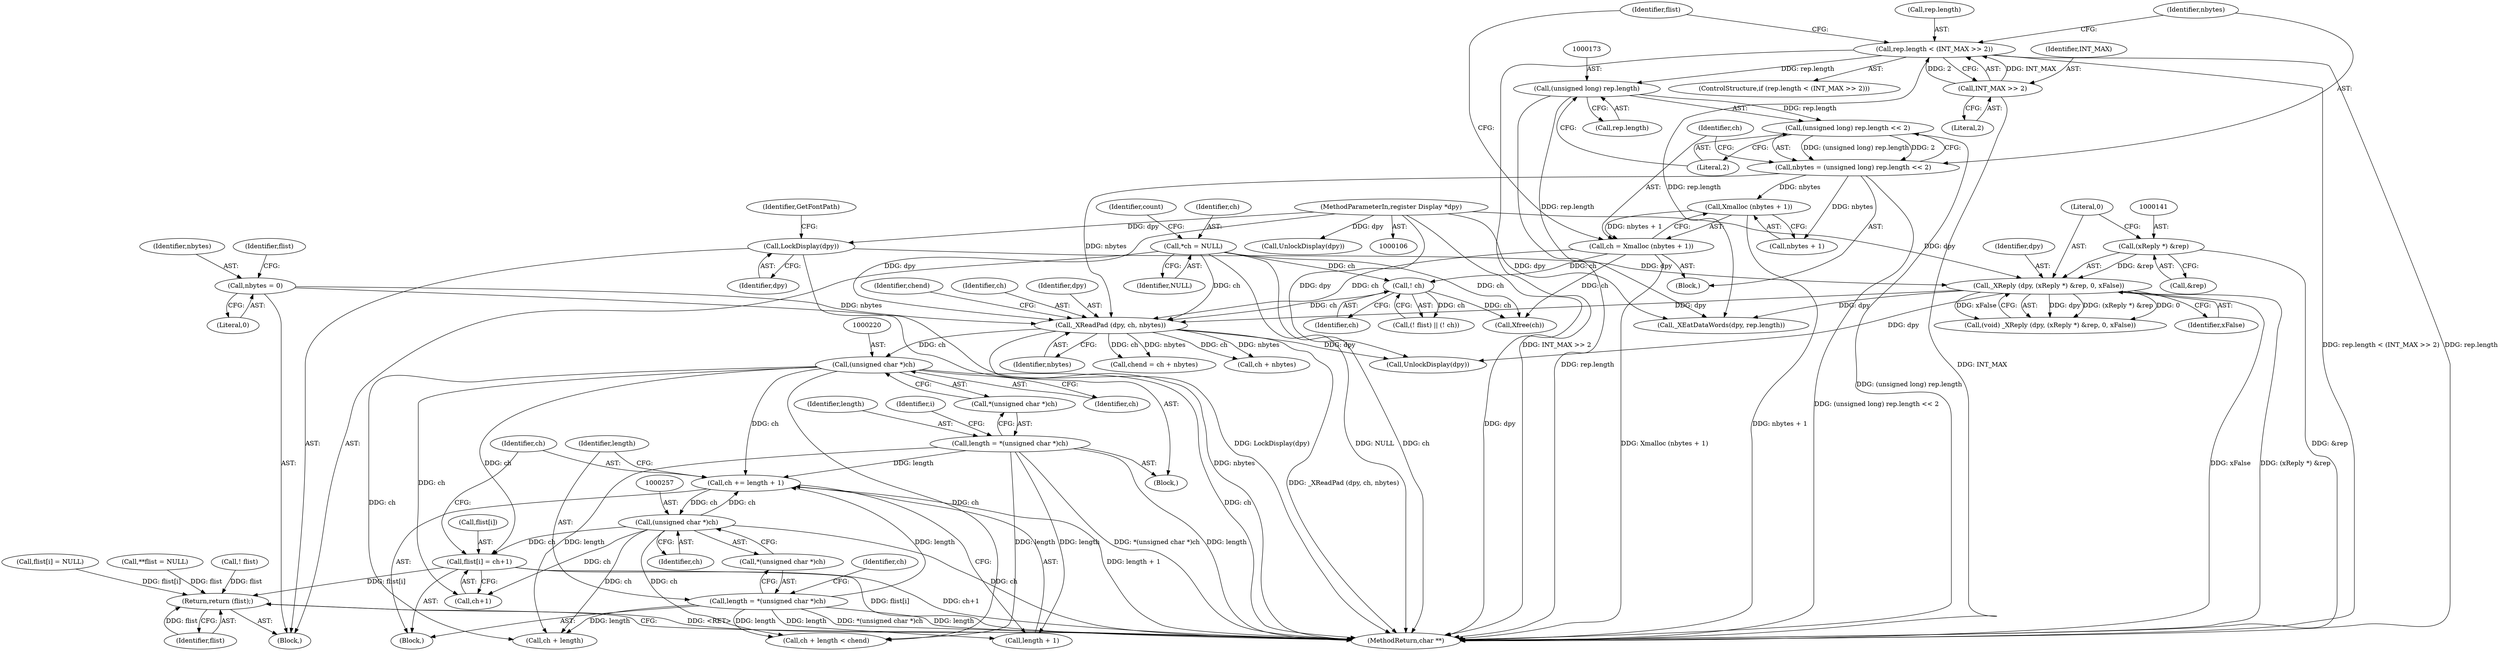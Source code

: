 digraph "0_libx11_dbf72805fd9d7b1846fe9a11b46f3994bfc27fea@array" {
"1000241" [label="(Call,flist[i] = ch+1)"];
"1000219" [label="(Call,(unsigned char *)ch)"];
"1000207" [label="(Call,_XReadPad (dpy, ch, nbytes))"];
"1000138" [label="(Call,_XReply (dpy, (xReply *) &rep, 0, xFalse))"];
"1000131" [label="(Call,LockDisplay(dpy))"];
"1000107" [label="(MethodParameterIn,register Display *dpy)"];
"1000140" [label="(Call,(xReply *) &rep)"];
"1000178" [label="(Call,ch = Xmalloc (nbytes + 1))"];
"1000180" [label="(Call,Xmalloc (nbytes + 1))"];
"1000169" [label="(Call,nbytes = (unsigned long) rep.length << 2)"];
"1000171" [label="(Call,(unsigned long) rep.length << 2)"];
"1000172" [label="(Call,(unsigned long) rep.length)"];
"1000161" [label="(Call,rep.length < (INT_MAX >> 2))"];
"1000165" [label="(Call,INT_MAX >> 2)"];
"1000188" [label="(Call,! ch)"];
"1000120" [label="(Call,*ch = NULL)"];
"1000112" [label="(Call,nbytes = 0)"];
"1000256" [label="(Call,(unsigned char *)ch)"];
"1000248" [label="(Call,ch += length + 1)"];
"1000216" [label="(Call,length = *(unsigned char *)ch)"];
"1000253" [label="(Call,length = *(unsigned char *)ch)"];
"1000278" [label="(Return,return (flist);)"];
"1000122" [label="(Identifier,NULL)"];
"1000109" [label="(Block,)"];
"1000131" [label="(Call,LockDisplay(dpy))"];
"1000174" [label="(Call,rep.length)"];
"1000209" [label="(Identifier,ch)"];
"1000216" [label="(Call,length = *(unsigned char *)ch)"];
"1000235" [label="(Call,ch + length < chend)"];
"1000138" [label="(Call,_XReply (dpy, (xReply *) &rep, 0, xFalse))"];
"1000213" [label="(Call,ch + nbytes)"];
"1000211" [label="(Call,chend = ch + nbytes)"];
"1000171" [label="(Call,(unsigned long) rep.length << 2)"];
"1000279" [label="(Identifier,flist)"];
"1000278" [label="(Return,return (flist);)"];
"1000193" [label="(Call,Xfree(ch))"];
"1000236" [label="(Call,ch + length)"];
"1000140" [label="(Call,(xReply *) &rep)"];
"1000250" [label="(Call,length + 1)"];
"1000218" [label="(Call,*(unsigned char *)ch)"];
"1000255" [label="(Call,*(unsigned char *)ch)"];
"1000208" [label="(Identifier,dpy)"];
"1000179" [label="(Identifier,ch)"];
"1000160" [label="(ControlStructure,if (rep.length < (INT_MAX >> 2)))"];
"1000120" [label="(Call,*ch = NULL)"];
"1000169" [label="(Call,nbytes = (unsigned long) rep.length << 2)"];
"1000167" [label="(Literal,2)"];
"1000136" [label="(Call,(void) _XReply (dpy, (xReply *) &rep, 0, xFalse))"];
"1000116" [label="(Call,**flist = NULL)"];
"1000181" [label="(Call,nbytes + 1)"];
"1000177" [label="(Literal,2)"];
"1000180" [label="(Call,Xmalloc (nbytes + 1))"];
"1000142" [label="(Call,&rep)"];
"1000253" [label="(Call,length = *(unsigned char *)ch)"];
"1000189" [label="(Identifier,ch)"];
"1000212" [label="(Identifier,chend)"];
"1000113" [label="(Identifier,nbytes)"];
"1000187" [label="(Identifier,flist)"];
"1000114" [label="(Literal,0)"];
"1000242" [label="(Call,flist[i])"];
"1000224" [label="(Identifier,i)"];
"1000132" [label="(Identifier,dpy)"];
"1000170" [label="(Identifier,nbytes)"];
"1000150" [label="(Block,)"];
"1000112" [label="(Call,nbytes = 0)"];
"1000117" [label="(Identifier,flist)"];
"1000161" [label="(Call,rep.length < (INT_MAX >> 2))"];
"1000256" [label="(Call,(unsigned char *)ch)"];
"1000195" [label="(Call,_XEatDataWords(dpy, rep.length))"];
"1000249" [label="(Identifier,ch)"];
"1000254" [label="(Identifier,length)"];
"1000219" [label="(Call,(unsigned char *)ch)"];
"1000188" [label="(Call,! ch)"];
"1000240" [label="(Block,)"];
"1000165" [label="(Call,INT_MAX >> 2)"];
"1000245" [label="(Call,ch+1)"];
"1000248" [label="(Call,ch += length + 1)"];
"1000166" [label="(Identifier,INT_MAX)"];
"1000134" [label="(Identifier,GetFontPath)"];
"1000280" [label="(MethodReturn,char **)"];
"1000221" [label="(Identifier,ch)"];
"1000172" [label="(Call,(unsigned long) rep.length)"];
"1000217" [label="(Identifier,length)"];
"1000162" [label="(Call,rep.length)"];
"1000185" [label="(Call,(! flist) || (! ch))"];
"1000207" [label="(Call,_XReadPad (dpy, ch, nbytes))"];
"1000275" [label="(Call,UnlockDisplay(dpy))"];
"1000178" [label="(Call,ch = Xmalloc (nbytes + 1))"];
"1000261" [label="(Identifier,ch)"];
"1000139" [label="(Identifier,dpy)"];
"1000186" [label="(Call,! flist)"];
"1000144" [label="(Literal,0)"];
"1000210" [label="(Identifier,nbytes)"];
"1000241" [label="(Call,flist[i] = ch+1)"];
"1000121" [label="(Identifier,ch)"];
"1000126" [label="(Identifier,count)"];
"1000168" [label="(Block,)"];
"1000107" [label="(MethodParameterIn,register Display *dpy)"];
"1000200" [label="(Call,UnlockDisplay(dpy))"];
"1000258" [label="(Identifier,ch)"];
"1000145" [label="(Identifier,xFalse)"];
"1000266" [label="(Call,flist[i] = NULL)"];
"1000241" -> "1000240"  [label="AST: "];
"1000241" -> "1000245"  [label="CFG: "];
"1000242" -> "1000241"  [label="AST: "];
"1000245" -> "1000241"  [label="AST: "];
"1000249" -> "1000241"  [label="CFG: "];
"1000241" -> "1000280"  [label="DDG: flist[i]"];
"1000241" -> "1000280"  [label="DDG: ch+1"];
"1000219" -> "1000241"  [label="DDG: ch"];
"1000256" -> "1000241"  [label="DDG: ch"];
"1000241" -> "1000278"  [label="DDG: flist[i]"];
"1000219" -> "1000218"  [label="AST: "];
"1000219" -> "1000221"  [label="CFG: "];
"1000220" -> "1000219"  [label="AST: "];
"1000221" -> "1000219"  [label="AST: "];
"1000218" -> "1000219"  [label="CFG: "];
"1000219" -> "1000280"  [label="DDG: ch"];
"1000207" -> "1000219"  [label="DDG: ch"];
"1000219" -> "1000235"  [label="DDG: ch"];
"1000219" -> "1000236"  [label="DDG: ch"];
"1000219" -> "1000245"  [label="DDG: ch"];
"1000219" -> "1000248"  [label="DDG: ch"];
"1000207" -> "1000150"  [label="AST: "];
"1000207" -> "1000210"  [label="CFG: "];
"1000208" -> "1000207"  [label="AST: "];
"1000209" -> "1000207"  [label="AST: "];
"1000210" -> "1000207"  [label="AST: "];
"1000212" -> "1000207"  [label="CFG: "];
"1000207" -> "1000280"  [label="DDG: _XReadPad (dpy, ch, nbytes)"];
"1000138" -> "1000207"  [label="DDG: dpy"];
"1000107" -> "1000207"  [label="DDG: dpy"];
"1000178" -> "1000207"  [label="DDG: ch"];
"1000188" -> "1000207"  [label="DDG: ch"];
"1000120" -> "1000207"  [label="DDG: ch"];
"1000112" -> "1000207"  [label="DDG: nbytes"];
"1000169" -> "1000207"  [label="DDG: nbytes"];
"1000207" -> "1000211"  [label="DDG: ch"];
"1000207" -> "1000211"  [label="DDG: nbytes"];
"1000207" -> "1000213"  [label="DDG: ch"];
"1000207" -> "1000213"  [label="DDG: nbytes"];
"1000207" -> "1000275"  [label="DDG: dpy"];
"1000138" -> "1000136"  [label="AST: "];
"1000138" -> "1000145"  [label="CFG: "];
"1000139" -> "1000138"  [label="AST: "];
"1000140" -> "1000138"  [label="AST: "];
"1000144" -> "1000138"  [label="AST: "];
"1000145" -> "1000138"  [label="AST: "];
"1000136" -> "1000138"  [label="CFG: "];
"1000138" -> "1000280"  [label="DDG: (xReply *) &rep"];
"1000138" -> "1000280"  [label="DDG: xFalse"];
"1000138" -> "1000136"  [label="DDG: dpy"];
"1000138" -> "1000136"  [label="DDG: (xReply *) &rep"];
"1000138" -> "1000136"  [label="DDG: 0"];
"1000138" -> "1000136"  [label="DDG: xFalse"];
"1000131" -> "1000138"  [label="DDG: dpy"];
"1000107" -> "1000138"  [label="DDG: dpy"];
"1000140" -> "1000138"  [label="DDG: &rep"];
"1000138" -> "1000195"  [label="DDG: dpy"];
"1000138" -> "1000275"  [label="DDG: dpy"];
"1000131" -> "1000109"  [label="AST: "];
"1000131" -> "1000132"  [label="CFG: "];
"1000132" -> "1000131"  [label="AST: "];
"1000134" -> "1000131"  [label="CFG: "];
"1000131" -> "1000280"  [label="DDG: LockDisplay(dpy)"];
"1000107" -> "1000131"  [label="DDG: dpy"];
"1000107" -> "1000106"  [label="AST: "];
"1000107" -> "1000280"  [label="DDG: dpy"];
"1000107" -> "1000195"  [label="DDG: dpy"];
"1000107" -> "1000200"  [label="DDG: dpy"];
"1000107" -> "1000275"  [label="DDG: dpy"];
"1000140" -> "1000142"  [label="CFG: "];
"1000141" -> "1000140"  [label="AST: "];
"1000142" -> "1000140"  [label="AST: "];
"1000144" -> "1000140"  [label="CFG: "];
"1000140" -> "1000280"  [label="DDG: &rep"];
"1000178" -> "1000168"  [label="AST: "];
"1000178" -> "1000180"  [label="CFG: "];
"1000179" -> "1000178"  [label="AST: "];
"1000180" -> "1000178"  [label="AST: "];
"1000187" -> "1000178"  [label="CFG: "];
"1000178" -> "1000280"  [label="DDG: Xmalloc (nbytes + 1)"];
"1000180" -> "1000178"  [label="DDG: nbytes + 1"];
"1000178" -> "1000188"  [label="DDG: ch"];
"1000178" -> "1000193"  [label="DDG: ch"];
"1000180" -> "1000181"  [label="CFG: "];
"1000181" -> "1000180"  [label="AST: "];
"1000180" -> "1000280"  [label="DDG: nbytes + 1"];
"1000169" -> "1000180"  [label="DDG: nbytes"];
"1000169" -> "1000168"  [label="AST: "];
"1000169" -> "1000171"  [label="CFG: "];
"1000170" -> "1000169"  [label="AST: "];
"1000171" -> "1000169"  [label="AST: "];
"1000179" -> "1000169"  [label="CFG: "];
"1000169" -> "1000280"  [label="DDG: (unsigned long) rep.length << 2"];
"1000171" -> "1000169"  [label="DDG: (unsigned long) rep.length"];
"1000171" -> "1000169"  [label="DDG: 2"];
"1000169" -> "1000181"  [label="DDG: nbytes"];
"1000171" -> "1000177"  [label="CFG: "];
"1000172" -> "1000171"  [label="AST: "];
"1000177" -> "1000171"  [label="AST: "];
"1000171" -> "1000280"  [label="DDG: (unsigned long) rep.length"];
"1000172" -> "1000171"  [label="DDG: rep.length"];
"1000172" -> "1000174"  [label="CFG: "];
"1000173" -> "1000172"  [label="AST: "];
"1000174" -> "1000172"  [label="AST: "];
"1000177" -> "1000172"  [label="CFG: "];
"1000172" -> "1000280"  [label="DDG: rep.length"];
"1000161" -> "1000172"  [label="DDG: rep.length"];
"1000172" -> "1000195"  [label="DDG: rep.length"];
"1000161" -> "1000160"  [label="AST: "];
"1000161" -> "1000165"  [label="CFG: "];
"1000162" -> "1000161"  [label="AST: "];
"1000165" -> "1000161"  [label="AST: "];
"1000170" -> "1000161"  [label="CFG: "];
"1000187" -> "1000161"  [label="CFG: "];
"1000161" -> "1000280"  [label="DDG: rep.length"];
"1000161" -> "1000280"  [label="DDG: rep.length < (INT_MAX >> 2)"];
"1000161" -> "1000280"  [label="DDG: INT_MAX >> 2"];
"1000165" -> "1000161"  [label="DDG: INT_MAX"];
"1000165" -> "1000161"  [label="DDG: 2"];
"1000161" -> "1000195"  [label="DDG: rep.length"];
"1000165" -> "1000167"  [label="CFG: "];
"1000166" -> "1000165"  [label="AST: "];
"1000167" -> "1000165"  [label="AST: "];
"1000165" -> "1000280"  [label="DDG: INT_MAX"];
"1000188" -> "1000185"  [label="AST: "];
"1000188" -> "1000189"  [label="CFG: "];
"1000189" -> "1000188"  [label="AST: "];
"1000185" -> "1000188"  [label="CFG: "];
"1000188" -> "1000185"  [label="DDG: ch"];
"1000120" -> "1000188"  [label="DDG: ch"];
"1000188" -> "1000193"  [label="DDG: ch"];
"1000120" -> "1000109"  [label="AST: "];
"1000120" -> "1000122"  [label="CFG: "];
"1000121" -> "1000120"  [label="AST: "];
"1000122" -> "1000120"  [label="AST: "];
"1000126" -> "1000120"  [label="CFG: "];
"1000120" -> "1000280"  [label="DDG: ch"];
"1000120" -> "1000280"  [label="DDG: NULL"];
"1000120" -> "1000193"  [label="DDG: ch"];
"1000112" -> "1000109"  [label="AST: "];
"1000112" -> "1000114"  [label="CFG: "];
"1000113" -> "1000112"  [label="AST: "];
"1000114" -> "1000112"  [label="AST: "];
"1000117" -> "1000112"  [label="CFG: "];
"1000112" -> "1000280"  [label="DDG: nbytes"];
"1000256" -> "1000255"  [label="AST: "];
"1000256" -> "1000258"  [label="CFG: "];
"1000257" -> "1000256"  [label="AST: "];
"1000258" -> "1000256"  [label="AST: "];
"1000255" -> "1000256"  [label="CFG: "];
"1000256" -> "1000280"  [label="DDG: ch"];
"1000256" -> "1000235"  [label="DDG: ch"];
"1000256" -> "1000236"  [label="DDG: ch"];
"1000256" -> "1000245"  [label="DDG: ch"];
"1000256" -> "1000248"  [label="DDG: ch"];
"1000248" -> "1000256"  [label="DDG: ch"];
"1000248" -> "1000240"  [label="AST: "];
"1000248" -> "1000250"  [label="CFG: "];
"1000249" -> "1000248"  [label="AST: "];
"1000250" -> "1000248"  [label="AST: "];
"1000254" -> "1000248"  [label="CFG: "];
"1000248" -> "1000280"  [label="DDG: length + 1"];
"1000216" -> "1000248"  [label="DDG: length"];
"1000253" -> "1000248"  [label="DDG: length"];
"1000216" -> "1000150"  [label="AST: "];
"1000216" -> "1000218"  [label="CFG: "];
"1000217" -> "1000216"  [label="AST: "];
"1000218" -> "1000216"  [label="AST: "];
"1000224" -> "1000216"  [label="CFG: "];
"1000216" -> "1000280"  [label="DDG: length"];
"1000216" -> "1000280"  [label="DDG: *(unsigned char *)ch"];
"1000216" -> "1000235"  [label="DDG: length"];
"1000216" -> "1000236"  [label="DDG: length"];
"1000216" -> "1000250"  [label="DDG: length"];
"1000253" -> "1000240"  [label="AST: "];
"1000253" -> "1000255"  [label="CFG: "];
"1000254" -> "1000253"  [label="AST: "];
"1000255" -> "1000253"  [label="AST: "];
"1000261" -> "1000253"  [label="CFG: "];
"1000253" -> "1000280"  [label="DDG: *(unsigned char *)ch"];
"1000253" -> "1000280"  [label="DDG: length"];
"1000253" -> "1000235"  [label="DDG: length"];
"1000253" -> "1000236"  [label="DDG: length"];
"1000253" -> "1000250"  [label="DDG: length"];
"1000278" -> "1000109"  [label="AST: "];
"1000278" -> "1000279"  [label="CFG: "];
"1000279" -> "1000278"  [label="AST: "];
"1000280" -> "1000278"  [label="CFG: "];
"1000278" -> "1000280"  [label="DDG: <RET>"];
"1000279" -> "1000278"  [label="DDG: flist"];
"1000116" -> "1000278"  [label="DDG: flist"];
"1000186" -> "1000278"  [label="DDG: flist"];
"1000266" -> "1000278"  [label="DDG: flist[i]"];
}
